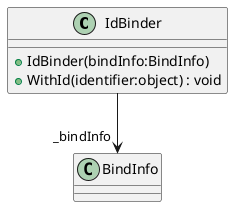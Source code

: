 @startuml
class IdBinder {
    + IdBinder(bindInfo:BindInfo)
    + WithId(identifier:object) : void
}
IdBinder --> "_bindInfo" BindInfo
@enduml
